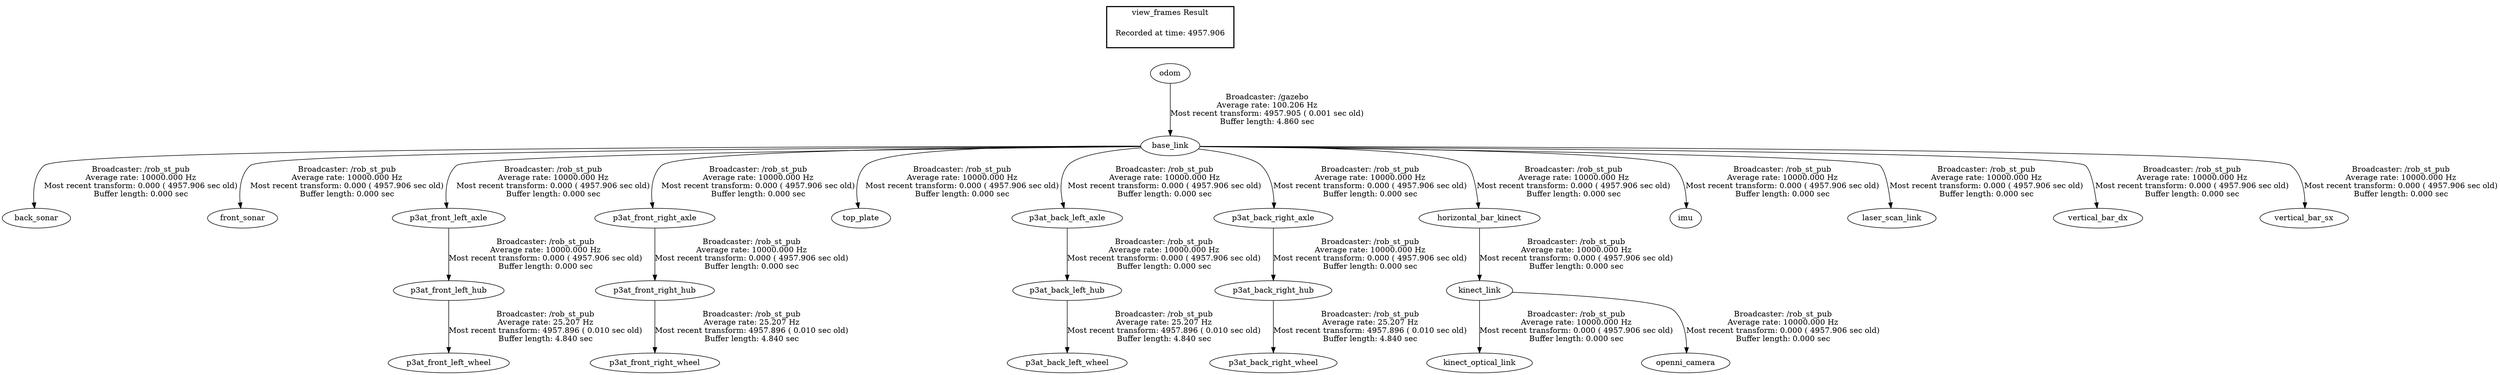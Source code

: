 digraph G {
"base_link" -> "back_sonar"[label="Broadcaster: /rob_st_pub\nAverage rate: 10000.000 Hz\nMost recent transform: 0.000 ( 4957.906 sec old)\nBuffer length: 0.000 sec\n"];
"odom" -> "base_link"[label="Broadcaster: /gazebo\nAverage rate: 100.206 Hz\nMost recent transform: 4957.905 ( 0.001 sec old)\nBuffer length: 4.860 sec\n"];
"base_link" -> "front_sonar"[label="Broadcaster: /rob_st_pub\nAverage rate: 10000.000 Hz\nMost recent transform: 0.000 ( 4957.906 sec old)\nBuffer length: 0.000 sec\n"];
"base_link" -> "p3at_front_left_axle"[label="Broadcaster: /rob_st_pub\nAverage rate: 10000.000 Hz\nMost recent transform: 0.000 ( 4957.906 sec old)\nBuffer length: 0.000 sec\n"];
"p3at_front_left_axle" -> "p3at_front_left_hub"[label="Broadcaster: /rob_st_pub\nAverage rate: 10000.000 Hz\nMost recent transform: 0.000 ( 4957.906 sec old)\nBuffer length: 0.000 sec\n"];
"base_link" -> "p3at_front_right_axle"[label="Broadcaster: /rob_st_pub\nAverage rate: 10000.000 Hz\nMost recent transform: 0.000 ( 4957.906 sec old)\nBuffer length: 0.000 sec\n"];
"p3at_front_right_axle" -> "p3at_front_right_hub"[label="Broadcaster: /rob_st_pub\nAverage rate: 10000.000 Hz\nMost recent transform: 0.000 ( 4957.906 sec old)\nBuffer length: 0.000 sec\n"];
"base_link" -> "top_plate"[label="Broadcaster: /rob_st_pub\nAverage rate: 10000.000 Hz\nMost recent transform: 0.000 ( 4957.906 sec old)\nBuffer length: 0.000 sec\n"];
"base_link" -> "p3at_back_left_axle"[label="Broadcaster: /rob_st_pub\nAverage rate: 10000.000 Hz\nMost recent transform: 0.000 ( 4957.906 sec old)\nBuffer length: 0.000 sec\n"];
"base_link" -> "p3at_back_right_axle"[label="Broadcaster: /rob_st_pub\nAverage rate: 10000.000 Hz\nMost recent transform: 0.000 ( 4957.906 sec old)\nBuffer length: 0.000 sec\n"];
"base_link" -> "horizontal_bar_kinect"[label="Broadcaster: /rob_st_pub\nAverage rate: 10000.000 Hz\nMost recent transform: 0.000 ( 4957.906 sec old)\nBuffer length: 0.000 sec\n"];
"base_link" -> "imu"[label="Broadcaster: /rob_st_pub\nAverage rate: 10000.000 Hz\nMost recent transform: 0.000 ( 4957.906 sec old)\nBuffer length: 0.000 sec\n"];
"horizontal_bar_kinect" -> "kinect_link"[label="Broadcaster: /rob_st_pub\nAverage rate: 10000.000 Hz\nMost recent transform: 0.000 ( 4957.906 sec old)\nBuffer length: 0.000 sec\n"];
"kinect_link" -> "kinect_optical_link"[label="Broadcaster: /rob_st_pub\nAverage rate: 10000.000 Hz\nMost recent transform: 0.000 ( 4957.906 sec old)\nBuffer length: 0.000 sec\n"];
"base_link" -> "laser_scan_link"[label="Broadcaster: /rob_st_pub\nAverage rate: 10000.000 Hz\nMost recent transform: 0.000 ( 4957.906 sec old)\nBuffer length: 0.000 sec\n"];
"kinect_link" -> "openni_camera"[label="Broadcaster: /rob_st_pub\nAverage rate: 10000.000 Hz\nMost recent transform: 0.000 ( 4957.906 sec old)\nBuffer length: 0.000 sec\n"];
"p3at_back_left_axle" -> "p3at_back_left_hub"[label="Broadcaster: /rob_st_pub\nAverage rate: 10000.000 Hz\nMost recent transform: 0.000 ( 4957.906 sec old)\nBuffer length: 0.000 sec\n"];
"p3at_back_right_axle" -> "p3at_back_right_hub"[label="Broadcaster: /rob_st_pub\nAverage rate: 10000.000 Hz\nMost recent transform: 0.000 ( 4957.906 sec old)\nBuffer length: 0.000 sec\n"];
"base_link" -> "vertical_bar_dx"[label="Broadcaster: /rob_st_pub\nAverage rate: 10000.000 Hz\nMost recent transform: 0.000 ( 4957.906 sec old)\nBuffer length: 0.000 sec\n"];
"base_link" -> "vertical_bar_sx"[label="Broadcaster: /rob_st_pub\nAverage rate: 10000.000 Hz\nMost recent transform: 0.000 ( 4957.906 sec old)\nBuffer length: 0.000 sec\n"];
"p3at_back_left_hub" -> "p3at_back_left_wheel"[label="Broadcaster: /rob_st_pub\nAverage rate: 25.207 Hz\nMost recent transform: 4957.896 ( 0.010 sec old)\nBuffer length: 4.840 sec\n"];
"p3at_back_right_hub" -> "p3at_back_right_wheel"[label="Broadcaster: /rob_st_pub\nAverage rate: 25.207 Hz\nMost recent transform: 4957.896 ( 0.010 sec old)\nBuffer length: 4.840 sec\n"];
"p3at_front_left_hub" -> "p3at_front_left_wheel"[label="Broadcaster: /rob_st_pub\nAverage rate: 25.207 Hz\nMost recent transform: 4957.896 ( 0.010 sec old)\nBuffer length: 4.840 sec\n"];
"p3at_front_right_hub" -> "p3at_front_right_wheel"[label="Broadcaster: /rob_st_pub\nAverage rate: 25.207 Hz\nMost recent transform: 4957.896 ( 0.010 sec old)\nBuffer length: 4.840 sec\n"];
edge [style=invis];
 subgraph cluster_legend { style=bold; color=black; label ="view_frames Result";
"Recorded at time: 4957.906"[ shape=plaintext ] ;
 }->"odom";
}